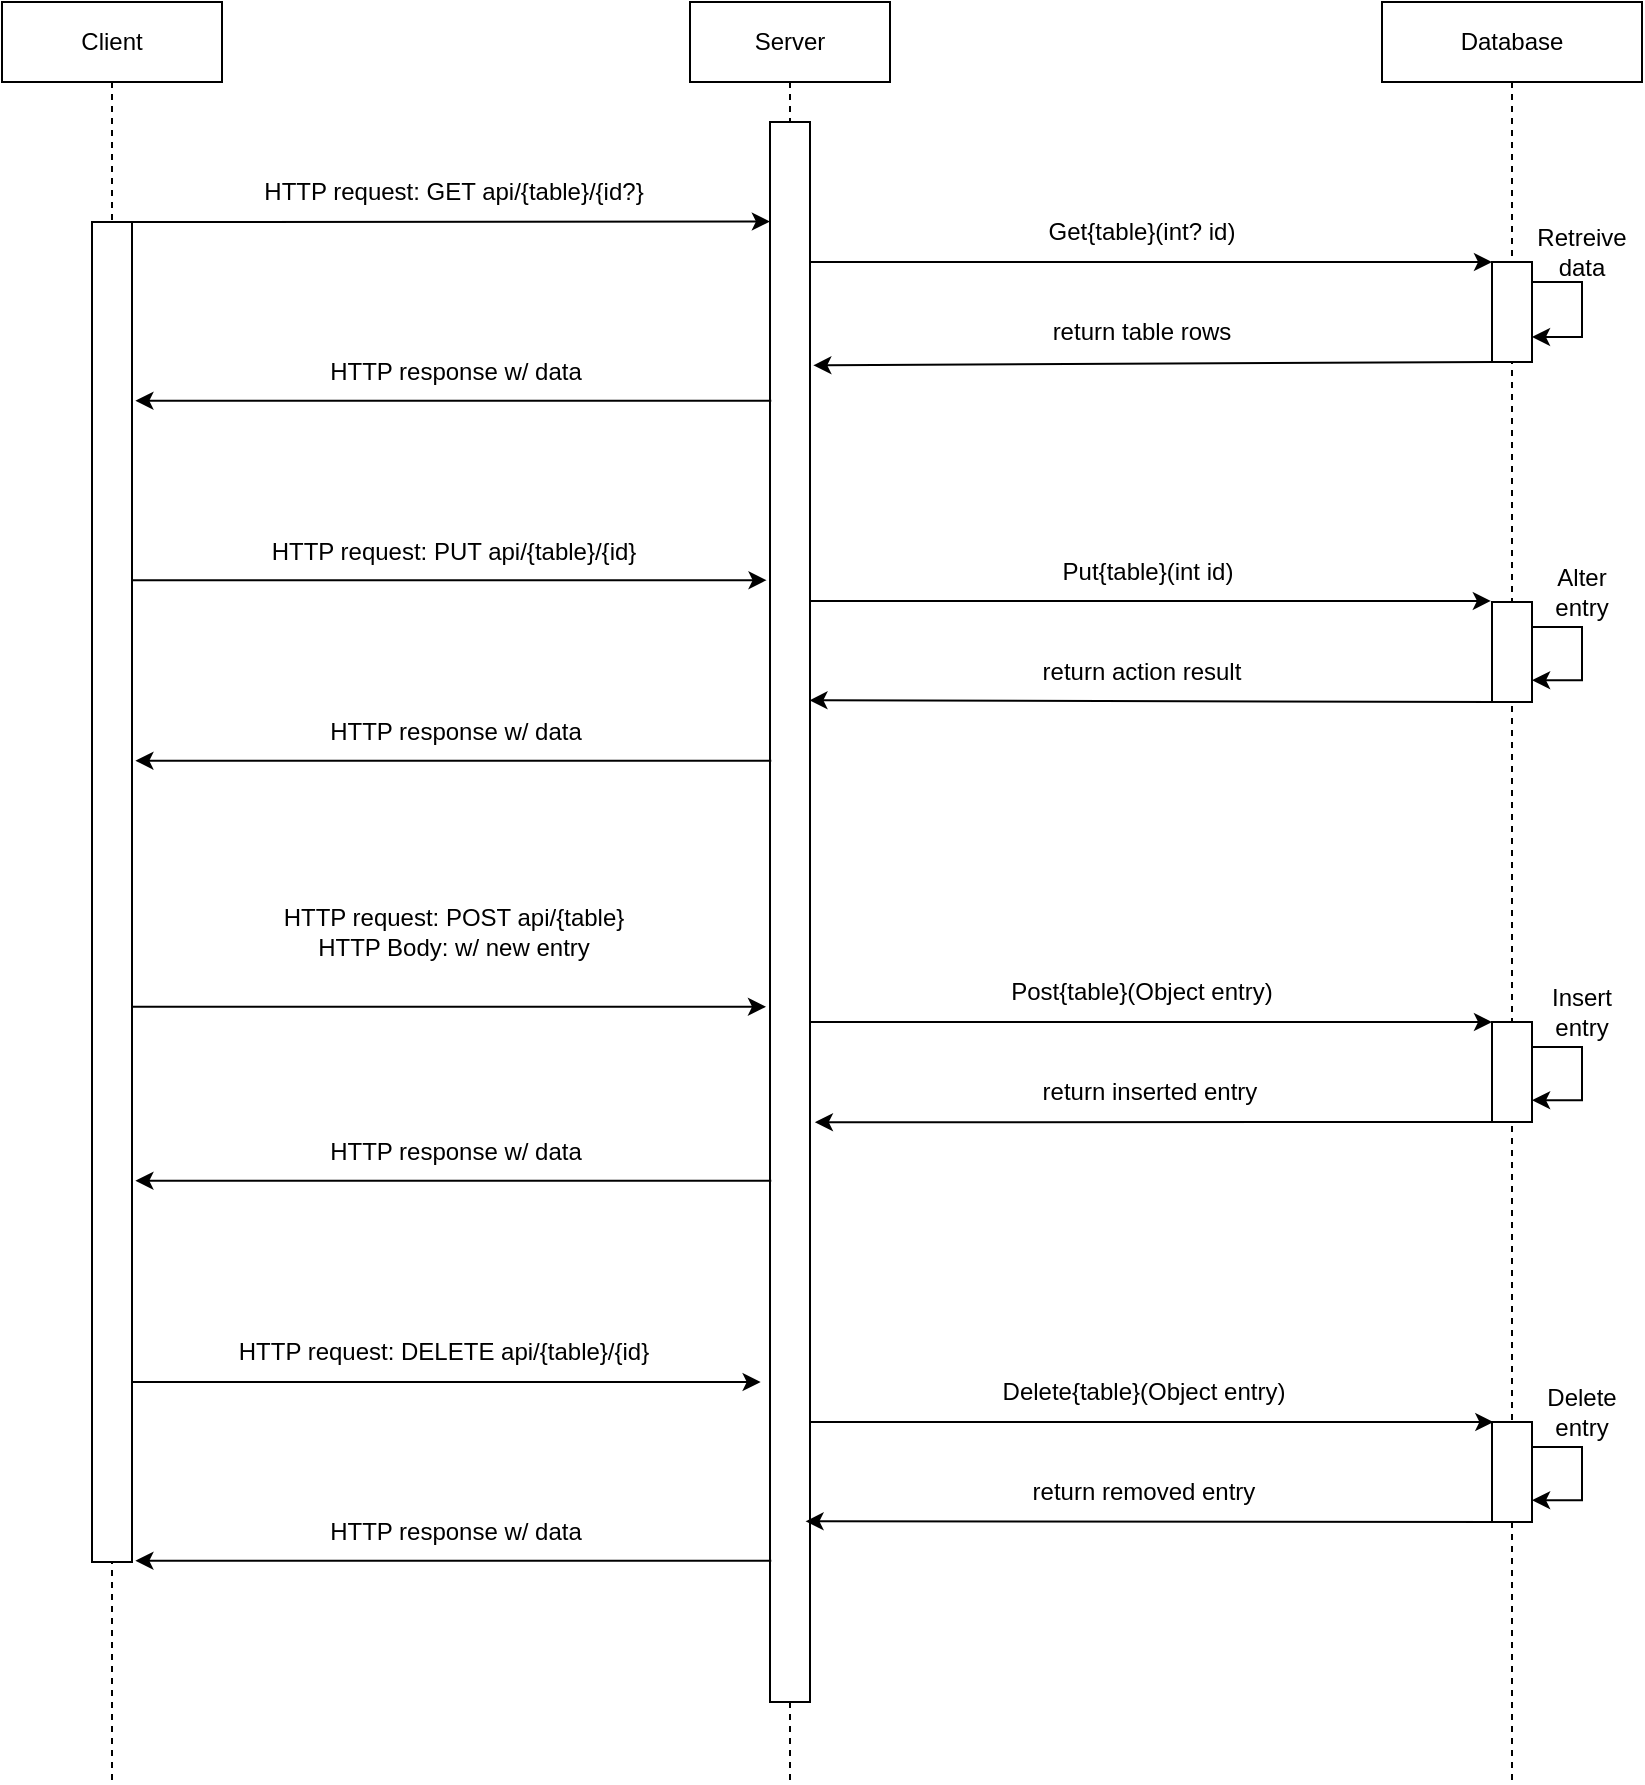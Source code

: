 <mxfile version="17.2.2" type="github">
  <diagram id="vIfoVq1wX4RId66oz7_a" name="Page-1">
    <mxGraphModel dx="2946" dy="1603" grid="1" gridSize="10" guides="1" tooltips="1" connect="1" arrows="1" fold="1" page="1" pageScale="1" pageWidth="827" pageHeight="1169" math="0" shadow="0">
      <root>
        <mxCell id="0" />
        <mxCell id="1" parent="0" />
        <mxCell id="B32haP-L5WnMZQcQXw6R-84" value="" style="endArrow=classic;html=1;rounded=0;entryX=0;entryY=0;entryDx=0;entryDy=0;" edge="1" parent="1">
          <mxGeometry width="50" height="50" relative="1" as="geometry">
            <mxPoint x="394.337" y="780" as="sourcePoint" />
            <mxPoint x="745.67" y="780" as="targetPoint" />
          </mxGeometry>
        </mxCell>
        <mxCell id="B32haP-L5WnMZQcQXw6R-43" value="" style="endArrow=classic;html=1;rounded=0;entryX=0;entryY=0;entryDx=0;entryDy=0;" edge="1" parent="1" source="U8cGbM71-cvQbyEx9kBK-1">
          <mxGeometry width="50" height="50" relative="1" as="geometry">
            <mxPoint x="80" y="760" as="sourcePoint" />
            <mxPoint x="379.33" y="760.0" as="targetPoint" />
          </mxGeometry>
        </mxCell>
        <mxCell id="B32haP-L5WnMZQcQXw6R-30" value="" style="endArrow=classic;html=1;rounded=0;entryX=-0.1;entryY=0.56;entryDx=0;entryDy=0;entryPerimeter=0;" edge="1" parent="1" source="U8cGbM71-cvQbyEx9kBK-1" target="U8cGbM71-cvQbyEx9kBK-7">
          <mxGeometry width="50" height="50" relative="1" as="geometry">
            <mxPoint x="80" y="560" as="sourcePoint" />
            <mxPoint x="330" y="570" as="targetPoint" />
          </mxGeometry>
        </mxCell>
        <mxCell id="B32haP-L5WnMZQcQXw6R-32" value="" style="endArrow=classic;html=1;rounded=0;entryX=0;entryY=0;entryDx=0;entryDy=0;" edge="1" parent="1" source="U8cGbM71-cvQbyEx9kBK-3" target="B32haP-L5WnMZQcQXw6R-36">
          <mxGeometry width="50" height="50" relative="1" as="geometry">
            <mxPoint x="414.0" y="598.45" as="sourcePoint" />
            <mxPoint x="754.7" y="598.45" as="targetPoint" />
          </mxGeometry>
        </mxCell>
        <mxCell id="U8cGbM71-cvQbyEx9kBK-10" value="" style="endArrow=classic;html=1;rounded=0;entryX=0;entryY=0;entryDx=0;entryDy=0;" parent="1" source="U8cGbM71-cvQbyEx9kBK-3" target="U8cGbM71-cvQbyEx9kBK-9" edge="1">
          <mxGeometry width="50" height="50" relative="1" as="geometry">
            <mxPoint x="410" y="200" as="sourcePoint" />
            <mxPoint x="660" y="270" as="targetPoint" />
          </mxGeometry>
        </mxCell>
        <mxCell id="U8cGbM71-cvQbyEx9kBK-6" value="" style="endArrow=classic;html=1;rounded=0;exitX=1;exitY=0;exitDx=0;exitDy=0;entryX=-0.003;entryY=0.063;entryDx=0;entryDy=0;entryPerimeter=0;" parent="1" source="U8cGbM71-cvQbyEx9kBK-5" target="U8cGbM71-cvQbyEx9kBK-7" edge="1">
          <mxGeometry width="50" height="50" relative="1" as="geometry">
            <mxPoint x="310" y="370" as="sourcePoint" />
            <mxPoint x="370" y="180" as="targetPoint" />
          </mxGeometry>
        </mxCell>
        <mxCell id="B32haP-L5WnMZQcQXw6R-17" value="" style="endArrow=classic;html=1;rounded=0;entryX=-0.086;entryY=0.29;entryDx=0;entryDy=0;entryPerimeter=0;" edge="1" parent="1" source="U8cGbM71-cvQbyEx9kBK-1" target="U8cGbM71-cvQbyEx9kBK-7">
          <mxGeometry width="50" height="50" relative="1" as="geometry">
            <mxPoint x="66.0" y="360.28" as="sourcePoint" />
            <mxPoint x="340" y="370" as="targetPoint" />
          </mxGeometry>
        </mxCell>
        <mxCell id="U8cGbM71-cvQbyEx9kBK-1" value="Client" style="shape=umlLifeline;perimeter=lifelinePerimeter;whiteSpace=wrap;html=1;container=1;collapsible=0;recursiveResize=0;outlineConnect=0;" parent="1" vertex="1">
          <mxGeometry y="70" width="110" height="890" as="geometry" />
        </mxCell>
        <mxCell id="U8cGbM71-cvQbyEx9kBK-5" value="" style="rounded=0;whiteSpace=wrap;html=1;" parent="U8cGbM71-cvQbyEx9kBK-1" vertex="1">
          <mxGeometry x="45" y="110" width="20" height="670" as="geometry" />
        </mxCell>
        <mxCell id="U8cGbM71-cvQbyEx9kBK-3" value="Server" style="shape=umlLifeline;perimeter=lifelinePerimeter;whiteSpace=wrap;html=1;container=1;collapsible=0;recursiveResize=0;outlineConnect=0;" parent="1" vertex="1">
          <mxGeometry x="344" y="70" width="100" height="890" as="geometry" />
        </mxCell>
        <mxCell id="U8cGbM71-cvQbyEx9kBK-7" value="" style="rounded=0;whiteSpace=wrap;html=1;" parent="U8cGbM71-cvQbyEx9kBK-3" vertex="1">
          <mxGeometry x="40" y="60" width="20" height="790" as="geometry" />
        </mxCell>
        <mxCell id="U8cGbM71-cvQbyEx9kBK-4" value="Database" style="shape=umlLifeline;perimeter=lifelinePerimeter;whiteSpace=wrap;html=1;container=1;collapsible=0;recursiveResize=0;outlineConnect=0;" parent="1" vertex="1">
          <mxGeometry x="690" y="70" width="130" height="890" as="geometry" />
        </mxCell>
        <mxCell id="B32haP-L5WnMZQcQXw6R-15" style="edgeStyle=orthogonalEdgeStyle;rounded=0;orthogonalLoop=1;jettySize=auto;html=1;exitX=0;exitY=1;exitDx=0;exitDy=0;entryX=1;entryY=0.75;entryDx=0;entryDy=0;" edge="1" parent="U8cGbM71-cvQbyEx9kBK-4" source="B32haP-L5WnMZQcQXw6R-16" target="U8cGbM71-cvQbyEx9kBK-9">
          <mxGeometry relative="1" as="geometry">
            <Array as="points">
              <mxPoint x="100" y="140" />
              <mxPoint x="100" y="168" />
            </Array>
          </mxGeometry>
        </mxCell>
        <mxCell id="U8cGbM71-cvQbyEx9kBK-9" value="" style="rounded=0;whiteSpace=wrap;html=1;" parent="U8cGbM71-cvQbyEx9kBK-4" vertex="1">
          <mxGeometry x="55" y="130" width="20" height="50" as="geometry" />
        </mxCell>
        <mxCell id="B32haP-L5WnMZQcQXw6R-16" value="Retreive&lt;br&gt;data" style="text;html=1;strokeColor=none;fillColor=none;align=center;verticalAlign=middle;whiteSpace=wrap;rounded=0;" vertex="1" parent="U8cGbM71-cvQbyEx9kBK-4">
          <mxGeometry x="70" y="110" width="60" height="30" as="geometry" />
        </mxCell>
        <mxCell id="B32haP-L5WnMZQcQXw6R-21" value="" style="rounded=0;whiteSpace=wrap;html=1;" vertex="1" parent="U8cGbM71-cvQbyEx9kBK-4">
          <mxGeometry x="55" y="300" width="20" height="50" as="geometry" />
        </mxCell>
        <mxCell id="B32haP-L5WnMZQcQXw6R-22" value="Alter&lt;br&gt;entry" style="text;html=1;strokeColor=none;fillColor=none;align=center;verticalAlign=middle;whiteSpace=wrap;rounded=0;" vertex="1" parent="U8cGbM71-cvQbyEx9kBK-4">
          <mxGeometry x="70" y="280" width="60" height="30" as="geometry" />
        </mxCell>
        <mxCell id="B32haP-L5WnMZQcQXw6R-25" value="" style="endArrow=classic;html=1;rounded=0;entryX=0.986;entryY=0.366;entryDx=0;entryDy=0;entryPerimeter=0;" edge="1" parent="U8cGbM71-cvQbyEx9kBK-4" target="U8cGbM71-cvQbyEx9kBK-7">
          <mxGeometry width="50" height="50" relative="1" as="geometry">
            <mxPoint x="55" y="350.05" as="sourcePoint" />
            <mxPoint x="-210" y="370" as="targetPoint" />
          </mxGeometry>
        </mxCell>
        <mxCell id="B32haP-L5WnMZQcQXw6R-27" style="edgeStyle=orthogonalEdgeStyle;rounded=0;orthogonalLoop=1;jettySize=auto;html=1;exitX=1;exitY=0.25;exitDx=0;exitDy=0;entryX=1.002;entryY=0.782;entryDx=0;entryDy=0;entryPerimeter=0;" edge="1" parent="U8cGbM71-cvQbyEx9kBK-4" source="B32haP-L5WnMZQcQXw6R-21" target="B32haP-L5WnMZQcQXw6R-21">
          <mxGeometry relative="1" as="geometry">
            <Array as="points">
              <mxPoint x="100" y="312" />
              <mxPoint x="100" y="339" />
            </Array>
          </mxGeometry>
        </mxCell>
        <mxCell id="B32haP-L5WnMZQcQXw6R-36" value="" style="rounded=0;whiteSpace=wrap;html=1;" vertex="1" parent="U8cGbM71-cvQbyEx9kBK-4">
          <mxGeometry x="55" y="510" width="20" height="50" as="geometry" />
        </mxCell>
        <mxCell id="B32haP-L5WnMZQcQXw6R-37" value="Insert&lt;br&gt;entry" style="text;html=1;strokeColor=none;fillColor=none;align=center;verticalAlign=middle;whiteSpace=wrap;rounded=0;" vertex="1" parent="U8cGbM71-cvQbyEx9kBK-4">
          <mxGeometry x="70" y="490" width="60" height="30" as="geometry" />
        </mxCell>
        <mxCell id="B32haP-L5WnMZQcQXw6R-38" style="edgeStyle=orthogonalEdgeStyle;rounded=0;orthogonalLoop=1;jettySize=auto;html=1;exitX=1;exitY=0.25;exitDx=0;exitDy=0;entryX=1.002;entryY=0.782;entryDx=0;entryDy=0;entryPerimeter=0;" edge="1" parent="U8cGbM71-cvQbyEx9kBK-4" source="B32haP-L5WnMZQcQXw6R-36" target="B32haP-L5WnMZQcQXw6R-36">
          <mxGeometry relative="1" as="geometry">
            <Array as="points">
              <mxPoint x="100" y="522" />
              <mxPoint x="100" y="549" />
            </Array>
          </mxGeometry>
        </mxCell>
        <mxCell id="B32haP-L5WnMZQcQXw6R-81" value="" style="rounded=0;whiteSpace=wrap;html=1;" vertex="1" parent="U8cGbM71-cvQbyEx9kBK-4">
          <mxGeometry x="55" y="710" width="20" height="50" as="geometry" />
        </mxCell>
        <mxCell id="B32haP-L5WnMZQcQXw6R-82" value="Delete&lt;br&gt;entry" style="text;html=1;strokeColor=none;fillColor=none;align=center;verticalAlign=middle;whiteSpace=wrap;rounded=0;" vertex="1" parent="U8cGbM71-cvQbyEx9kBK-4">
          <mxGeometry x="70" y="690" width="60" height="30" as="geometry" />
        </mxCell>
        <mxCell id="B32haP-L5WnMZQcQXw6R-83" style="edgeStyle=orthogonalEdgeStyle;rounded=0;orthogonalLoop=1;jettySize=auto;html=1;exitX=1;exitY=0.25;exitDx=0;exitDy=0;entryX=1.002;entryY=0.782;entryDx=0;entryDy=0;entryPerimeter=0;" edge="1" parent="U8cGbM71-cvQbyEx9kBK-4" source="B32haP-L5WnMZQcQXw6R-81" target="B32haP-L5WnMZQcQXw6R-81">
          <mxGeometry relative="1" as="geometry">
            <Array as="points">
              <mxPoint x="100" y="722" />
              <mxPoint x="100" y="749" />
            </Array>
          </mxGeometry>
        </mxCell>
        <mxCell id="U8cGbM71-cvQbyEx9kBK-8" value="HTTP request: GET api/{table}/{id?}" style="text;html=1;strokeColor=none;fillColor=none;align=center;verticalAlign=middle;whiteSpace=wrap;rounded=0;" parent="1" vertex="1">
          <mxGeometry x="90.67" y="150" width="270" height="30" as="geometry" />
        </mxCell>
        <mxCell id="U8cGbM71-cvQbyEx9kBK-11" value="Get{table}(int? id)" style="text;html=1;strokeColor=none;fillColor=none;align=center;verticalAlign=middle;whiteSpace=wrap;rounded=0;" parent="1" vertex="1">
          <mxGeometry x="460" y="170" width="220" height="30" as="geometry" />
        </mxCell>
        <mxCell id="B32haP-L5WnMZQcQXw6R-7" value="" style="endArrow=classic;html=1;rounded=0;exitX=0;exitY=1;exitDx=0;exitDy=0;entryX=1.083;entryY=0.154;entryDx=0;entryDy=0;entryPerimeter=0;" edge="1" parent="1" source="U8cGbM71-cvQbyEx9kBK-9" target="U8cGbM71-cvQbyEx9kBK-7">
          <mxGeometry width="50" height="50" relative="1" as="geometry">
            <mxPoint x="220" y="600" as="sourcePoint" />
            <mxPoint x="460" y="250" as="targetPoint" />
          </mxGeometry>
        </mxCell>
        <mxCell id="B32haP-L5WnMZQcQXw6R-8" value="return table rows" style="text;html=1;strokeColor=none;fillColor=none;align=center;verticalAlign=middle;whiteSpace=wrap;rounded=0;" vertex="1" parent="1">
          <mxGeometry x="510" y="220" width="120" height="30" as="geometry" />
        </mxCell>
        <mxCell id="B32haP-L5WnMZQcQXw6R-9" value="" style="endArrow=classic;html=1;rounded=0;exitX=-0.037;exitY=0.284;exitDx=0;exitDy=0;exitPerimeter=0;entryX=1.016;entryY=0.306;entryDx=0;entryDy=0;entryPerimeter=0;" edge="1" parent="1">
          <mxGeometry width="50" height="50" relative="1" as="geometry">
            <mxPoint x="384.64" y="269.4" as="sourcePoint" />
            <mxPoint x="66.7" y="269.34" as="targetPoint" />
          </mxGeometry>
        </mxCell>
        <mxCell id="B32haP-L5WnMZQcQXw6R-12" value="HTTP response w/ data" style="text;html=1;strokeColor=none;fillColor=none;align=center;verticalAlign=middle;whiteSpace=wrap;rounded=0;" vertex="1" parent="1">
          <mxGeometry x="149.89" y="240" width="154.33" height="30" as="geometry" />
        </mxCell>
        <mxCell id="B32haP-L5WnMZQcQXw6R-18" value="HTTP request: PUT api/{table}/{id}" style="text;html=1;strokeColor=none;fillColor=none;align=center;verticalAlign=middle;whiteSpace=wrap;rounded=0;" vertex="1" parent="1">
          <mxGeometry x="90.67" y="330" width="270" height="30" as="geometry" />
        </mxCell>
        <mxCell id="B32haP-L5WnMZQcQXw6R-19" value="" style="endArrow=classic;html=1;rounded=0;entryX=-0.029;entryY=0.389;entryDx=0;entryDy=0;exitX=0.986;exitY=0.627;exitDx=0;exitDy=0;exitPerimeter=0;entryPerimeter=0;" edge="1" parent="1">
          <mxGeometry width="50" height="50" relative="1" as="geometry">
            <mxPoint x="403.72" y="369.45" as="sourcePoint" />
            <mxPoint x="744.42" y="369.45" as="targetPoint" />
          </mxGeometry>
        </mxCell>
        <mxCell id="B32haP-L5WnMZQcQXw6R-20" value="Put{table}(int id)" style="text;html=1;strokeColor=none;fillColor=none;align=center;verticalAlign=middle;whiteSpace=wrap;rounded=0;" vertex="1" parent="1">
          <mxGeometry x="462.97" y="340" width="220" height="30" as="geometry" />
        </mxCell>
        <mxCell id="B32haP-L5WnMZQcQXw6R-26" value="return action result" style="text;html=1;strokeColor=none;fillColor=none;align=center;verticalAlign=middle;whiteSpace=wrap;rounded=0;" vertex="1" parent="1">
          <mxGeometry x="510" y="390" width="120" height="30" as="geometry" />
        </mxCell>
        <mxCell id="B32haP-L5WnMZQcQXw6R-28" value="" style="endArrow=classic;html=1;rounded=0;exitX=-0.037;exitY=0.284;exitDx=0;exitDy=0;exitPerimeter=0;entryX=1.016;entryY=0.306;entryDx=0;entryDy=0;entryPerimeter=0;" edge="1" parent="1">
          <mxGeometry width="50" height="50" relative="1" as="geometry">
            <mxPoint x="384.64" y="449.4" as="sourcePoint" />
            <mxPoint x="66.7" y="449.34" as="targetPoint" />
          </mxGeometry>
        </mxCell>
        <mxCell id="B32haP-L5WnMZQcQXw6R-29" value="HTTP response w/ data" style="text;html=1;strokeColor=none;fillColor=none;align=center;verticalAlign=middle;whiteSpace=wrap;rounded=0;" vertex="1" parent="1">
          <mxGeometry x="149.89" y="420" width="154.33" height="30" as="geometry" />
        </mxCell>
        <mxCell id="B32haP-L5WnMZQcQXw6R-31" value="HTTP request: POST api/{table}&lt;br&gt;HTTP Body: w/ new entry" style="text;html=1;strokeColor=none;fillColor=none;align=center;verticalAlign=middle;whiteSpace=wrap;rounded=0;" vertex="1" parent="1">
          <mxGeometry x="90.67" y="520" width="270" height="30" as="geometry" />
        </mxCell>
        <mxCell id="B32haP-L5WnMZQcQXw6R-33" value="Post{table}(Object entry)" style="text;html=1;strokeColor=none;fillColor=none;align=center;verticalAlign=middle;whiteSpace=wrap;rounded=0;" vertex="1" parent="1">
          <mxGeometry x="460" y="550" width="220" height="30" as="geometry" />
        </mxCell>
        <mxCell id="B32haP-L5WnMZQcQXw6R-39" value="" style="endArrow=classic;html=1;rounded=0;entryX=1.122;entryY=0.633;entryDx=0;entryDy=0;entryPerimeter=0;" edge="1" parent="1" target="U8cGbM71-cvQbyEx9kBK-7">
          <mxGeometry width="50" height="50" relative="1" as="geometry">
            <mxPoint x="749" y="630.05" as="sourcePoint" />
            <mxPoint x="470" y="660" as="targetPoint" />
          </mxGeometry>
        </mxCell>
        <mxCell id="B32haP-L5WnMZQcQXw6R-40" value="return inserted entry" style="text;html=1;strokeColor=none;fillColor=none;align=center;verticalAlign=middle;whiteSpace=wrap;rounded=0;" vertex="1" parent="1">
          <mxGeometry x="514" y="600" width="120" height="30" as="geometry" />
        </mxCell>
        <mxCell id="B32haP-L5WnMZQcQXw6R-41" value="" style="endArrow=classic;html=1;rounded=0;exitX=-0.037;exitY=0.284;exitDx=0;exitDy=0;exitPerimeter=0;entryX=1.016;entryY=0.306;entryDx=0;entryDy=0;entryPerimeter=0;" edge="1" parent="1">
          <mxGeometry width="50" height="50" relative="1" as="geometry">
            <mxPoint x="384.64" y="659.4" as="sourcePoint" />
            <mxPoint x="66.7" y="659.34" as="targetPoint" />
          </mxGeometry>
        </mxCell>
        <mxCell id="B32haP-L5WnMZQcQXw6R-42" value="HTTP response w/ data" style="text;html=1;strokeColor=none;fillColor=none;align=center;verticalAlign=middle;whiteSpace=wrap;rounded=0;" vertex="1" parent="1">
          <mxGeometry x="149.89" y="630" width="154.33" height="30" as="geometry" />
        </mxCell>
        <mxCell id="B32haP-L5WnMZQcQXw6R-44" value="HTTP request: DELETE api/{table}/{id}" style="text;html=1;strokeColor=none;fillColor=none;align=center;verticalAlign=middle;whiteSpace=wrap;rounded=0;" vertex="1" parent="1">
          <mxGeometry x="86" y="730" width="270" height="30" as="geometry" />
        </mxCell>
        <mxCell id="B32haP-L5WnMZQcQXw6R-85" value="Delete{table}(Object entry)" style="text;html=1;strokeColor=none;fillColor=none;align=center;verticalAlign=middle;whiteSpace=wrap;rounded=0;" vertex="1" parent="1">
          <mxGeometry x="460.67" y="750" width="220" height="30" as="geometry" />
        </mxCell>
        <mxCell id="B32haP-L5WnMZQcQXw6R-86" value="" style="endArrow=classic;html=1;rounded=0;entryX=1.027;entryY=0.505;entryDx=0;entryDy=0;entryPerimeter=0;" edge="1" parent="1">
          <mxGeometry width="50" height="50" relative="1" as="geometry">
            <mxPoint x="746.23" y="830.05" as="sourcePoint" />
            <mxPoint x="401.77" y="829.65" as="targetPoint" />
          </mxGeometry>
        </mxCell>
        <mxCell id="B32haP-L5WnMZQcQXw6R-87" value="return removed entry" style="text;html=1;strokeColor=none;fillColor=none;align=center;verticalAlign=middle;whiteSpace=wrap;rounded=0;" vertex="1" parent="1">
          <mxGeometry x="511.23" y="800" width="120" height="30" as="geometry" />
        </mxCell>
        <mxCell id="B32haP-L5WnMZQcQXw6R-88" value="" style="endArrow=classic;html=1;rounded=0;exitX=-0.037;exitY=0.284;exitDx=0;exitDy=0;exitPerimeter=0;entryX=1.016;entryY=0.306;entryDx=0;entryDy=0;entryPerimeter=0;" edge="1" parent="1">
          <mxGeometry width="50" height="50" relative="1" as="geometry">
            <mxPoint x="384.64" y="849.4" as="sourcePoint" />
            <mxPoint x="66.7" y="849.34" as="targetPoint" />
          </mxGeometry>
        </mxCell>
        <mxCell id="B32haP-L5WnMZQcQXw6R-89" value="HTTP response w/ data" style="text;html=1;strokeColor=none;fillColor=none;align=center;verticalAlign=middle;whiteSpace=wrap;rounded=0;" vertex="1" parent="1">
          <mxGeometry x="149.89" y="820" width="154.33" height="30" as="geometry" />
        </mxCell>
      </root>
    </mxGraphModel>
  </diagram>
</mxfile>

